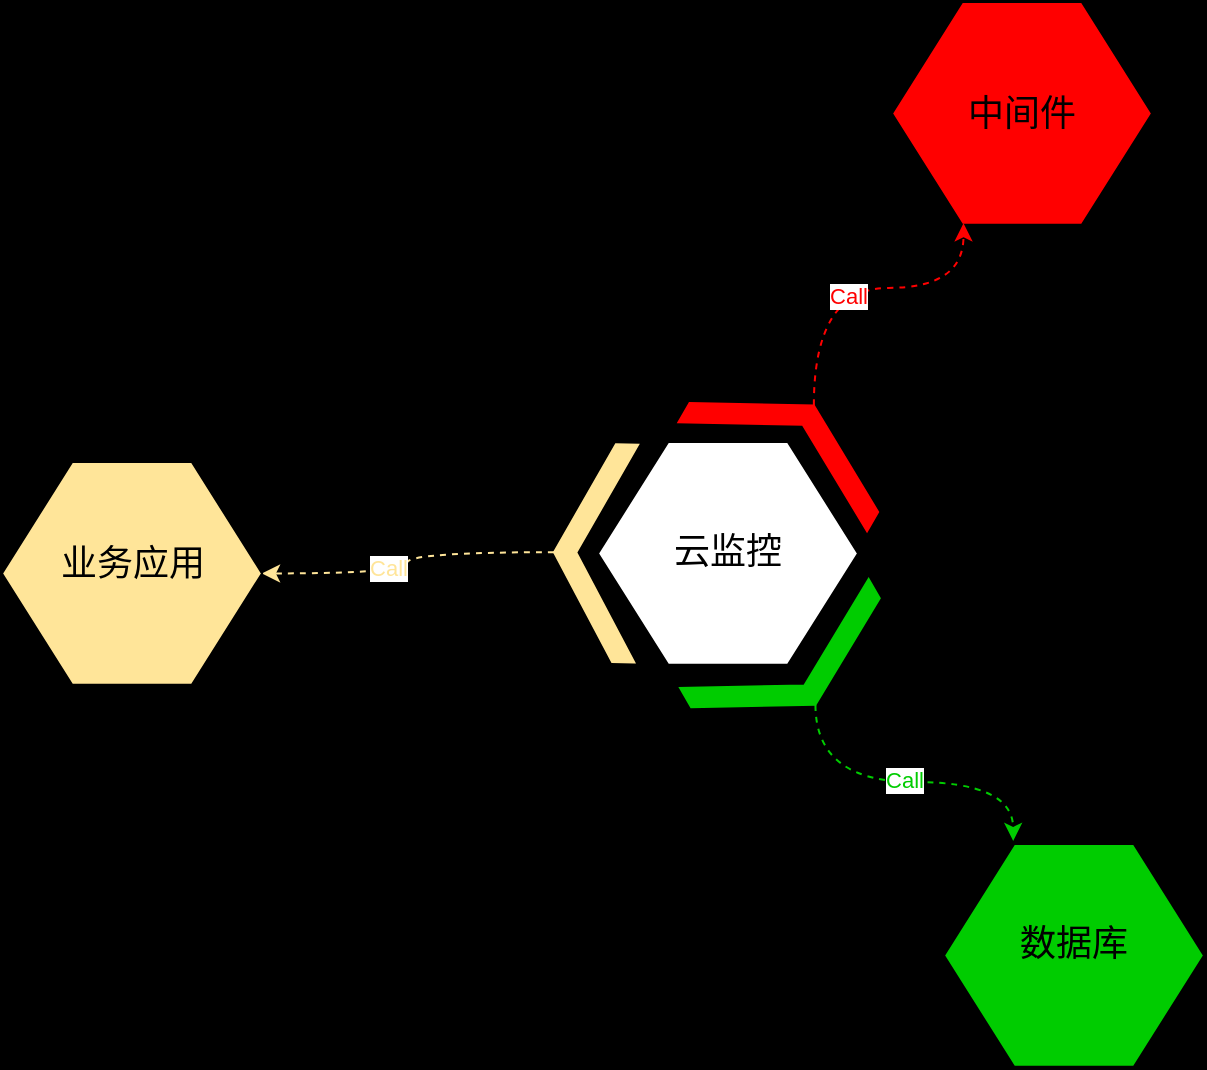 <mxfile version="24.7.6">
  <diagram name="第 1 页" id="2kuI5vqeoujSwtPeEiwz">
    <mxGraphModel dx="1147" dy="609" grid="1" gridSize="10" guides="1" tooltips="1" connect="1" arrows="1" fold="1" page="1" pageScale="1" pageWidth="827" pageHeight="1169" background="#000000" math="0" shadow="0">
      <root>
        <mxCell id="0" />
        <mxCell id="1" parent="0" />
        <mxCell id="egfz6zBa7lYmq5XDyndJ-3" value="" style="html=1;shadow=0;dashed=0;align=center;verticalAlign=middle;shape=mxgraph.arrows2.arrow;dy=0;dx=30;notch=30;direction=west;rotation=120;fillColor=#FF0000;strokeColor=#FF0000;" vertex="1" parent="1">
          <mxGeometry x="464.09" y="275.14" width="41.12" height="108.89" as="geometry" />
        </mxCell>
        <mxCell id="egfz6zBa7lYmq5XDyndJ-12" value="" style="verticalLabelPosition=bottom;verticalAlign=top;html=1;shape=hexagon;perimeter=hexagonPerimeter2;arcSize=6;size=0.27;" vertex="1" parent="1">
          <mxGeometry x="387" y="330" width="130" height="111.43" as="geometry" />
        </mxCell>
        <mxCell id="egfz6zBa7lYmq5XDyndJ-26" style="edgeStyle=orthogonalEdgeStyle;rounded=0;orthogonalLoop=1;jettySize=auto;html=1;exitX=1;exitY=0.5;exitDx=0;exitDy=0;exitPerimeter=0;entryX=1;entryY=0.5;entryDx=0;entryDy=0;curved=1;dashed=1;strokeColor=#FFE599;" edge="1" parent="1" source="egfz6zBa7lYmq5XDyndJ-13" target="egfz6zBa7lYmq5XDyndJ-22">
          <mxGeometry relative="1" as="geometry" />
        </mxCell>
        <mxCell id="egfz6zBa7lYmq5XDyndJ-27" value="&lt;font color=&quot;#ffe599&quot;&gt;Call&lt;/font&gt;" style="edgeLabel;html=1;align=center;verticalAlign=middle;resizable=0;points=[];strokeColor=#FFE599;" vertex="1" connectable="0" parent="egfz6zBa7lYmq5XDyndJ-26">
          <mxGeometry x="0.198" y="-3" relative="1" as="geometry">
            <mxPoint as="offset" />
          </mxGeometry>
        </mxCell>
        <mxCell id="egfz6zBa7lYmq5XDyndJ-13" value="" style="html=1;shadow=0;dashed=0;align=center;verticalAlign=middle;shape=mxgraph.arrows2.arrow;dy=0;dx=30;notch=30;direction=south;rotation=91;fillColor=#FFE599;strokeColor=#FFE599;" vertex="1" parent="1">
          <mxGeometry x="331.115" y="364.885" width="108.89" height="41.12" as="geometry" />
        </mxCell>
        <mxCell id="egfz6zBa7lYmq5XDyndJ-14" value="" style="html=1;shadow=0;dashed=0;align=center;verticalAlign=middle;shape=mxgraph.arrows2.arrow;dy=0;dx=30;notch=30;direction=north;rotation=150;strokeColor=#00CC00;fillColor=#00CC00;" vertex="1" parent="1">
          <mxGeometry x="431.005" y="423.005" width="108.89" height="41.12" as="geometry" />
        </mxCell>
        <mxCell id="egfz6zBa7lYmq5XDyndJ-15" value="&lt;font style=&quot;font-size: 18px;&quot;&gt;云监控&lt;/font&gt;" style="text;html=1;align=center;verticalAlign=middle;whiteSpace=wrap;rounded=0;" vertex="1" parent="1">
          <mxGeometry x="422" y="370.45" width="60" height="30" as="geometry" />
        </mxCell>
        <mxCell id="egfz6zBa7lYmq5XDyndJ-17" value="" style="verticalLabelPosition=bottom;verticalAlign=top;html=1;shape=hexagon;perimeter=hexagonPerimeter2;arcSize=6;size=0.27;fillColor=#FF0000;" vertex="1" parent="1">
          <mxGeometry x="534" y="110" width="130" height="111.43" as="geometry" />
        </mxCell>
        <mxCell id="egfz6zBa7lYmq5XDyndJ-18" value="&lt;font style=&quot;font-size: 18px;&quot;&gt;中间件&lt;/font&gt;" style="text;html=1;align=center;verticalAlign=middle;whiteSpace=wrap;rounded=0;" vertex="1" parent="1">
          <mxGeometry x="569" y="150.71" width="60" height="30" as="geometry" />
        </mxCell>
        <mxCell id="egfz6zBa7lYmq5XDyndJ-19" value="" style="verticalLabelPosition=bottom;verticalAlign=top;html=1;shape=hexagon;perimeter=hexagonPerimeter2;arcSize=6;size=0.27;fillColor=#00CC00;" vertex="1" parent="1">
          <mxGeometry x="560" y="531" width="130" height="111.43" as="geometry" />
        </mxCell>
        <mxCell id="egfz6zBa7lYmq5XDyndJ-20" value="&lt;font style=&quot;font-size: 18px;&quot;&gt;数据库&lt;/font&gt;" style="text;html=1;align=center;verticalAlign=middle;whiteSpace=wrap;rounded=0;" vertex="1" parent="1">
          <mxGeometry x="595" y="566" width="60" height="30" as="geometry" />
        </mxCell>
        <mxCell id="egfz6zBa7lYmq5XDyndJ-22" value="" style="verticalLabelPosition=bottom;verticalAlign=top;html=1;shape=hexagon;perimeter=hexagonPerimeter2;arcSize=6;size=0.27;fillColor=#FFE599;" vertex="1" parent="1">
          <mxGeometry x="89" y="340" width="130" height="111.43" as="geometry" />
        </mxCell>
        <mxCell id="egfz6zBa7lYmq5XDyndJ-23" value="&lt;font style=&quot;font-size: 18px;&quot;&gt;业务应用&lt;/font&gt;" style="text;html=1;align=center;verticalAlign=middle;whiteSpace=wrap;rounded=0;" vertex="1" parent="1">
          <mxGeometry x="116.5" y="376" width="75" height="30" as="geometry" />
        </mxCell>
        <mxCell id="egfz6zBa7lYmq5XDyndJ-29" style="edgeStyle=orthogonalEdgeStyle;rounded=0;orthogonalLoop=1;jettySize=auto;html=1;exitX=1;exitY=0.5;exitDx=0;exitDy=0;exitPerimeter=0;entryX=0.275;entryY=0.993;entryDx=0;entryDy=0;entryPerimeter=0;curved=1;dashed=1;strokeColor=#FF0000;" edge="1" parent="1" source="egfz6zBa7lYmq5XDyndJ-3" target="egfz6zBa7lYmq5XDyndJ-17">
          <mxGeometry relative="1" as="geometry" />
        </mxCell>
        <mxCell id="egfz6zBa7lYmq5XDyndJ-30" value="&lt;font color=&quot;#ff0000&quot;&gt;Call&lt;/font&gt;" style="edgeLabel;html=1;align=center;verticalAlign=middle;resizable=0;points=[];" vertex="1" connectable="0" parent="egfz6zBa7lYmq5XDyndJ-29">
          <mxGeometry x="-0.084" y="-4" relative="1" as="geometry">
            <mxPoint as="offset" />
          </mxGeometry>
        </mxCell>
        <mxCell id="egfz6zBa7lYmq5XDyndJ-31" style="edgeStyle=orthogonalEdgeStyle;rounded=0;orthogonalLoop=1;jettySize=auto;html=1;exitX=1;exitY=0.5;exitDx=0;exitDy=0;exitPerimeter=0;entryX=0.266;entryY=-0.014;entryDx=0;entryDy=0;entryPerimeter=0;elbow=vertical;curved=1;strokeColor=#00CC00;dashed=1;" edge="1" parent="1" source="egfz6zBa7lYmq5XDyndJ-14" target="egfz6zBa7lYmq5XDyndJ-19">
          <mxGeometry relative="1" as="geometry">
            <Array as="points">
              <mxPoint x="496" y="500" />
              <mxPoint x="595" y="500" />
            </Array>
          </mxGeometry>
        </mxCell>
        <mxCell id="egfz6zBa7lYmq5XDyndJ-32" value="&lt;font color=&quot;#00cc00&quot;&gt;Call&lt;/font&gt;" style="edgeLabel;html=1;align=center;verticalAlign=middle;resizable=0;points=[];" vertex="1" connectable="0" parent="egfz6zBa7lYmq5XDyndJ-31">
          <mxGeometry x="-0.013" y="1" relative="1" as="geometry">
            <mxPoint as="offset" />
          </mxGeometry>
        </mxCell>
      </root>
    </mxGraphModel>
  </diagram>
</mxfile>

